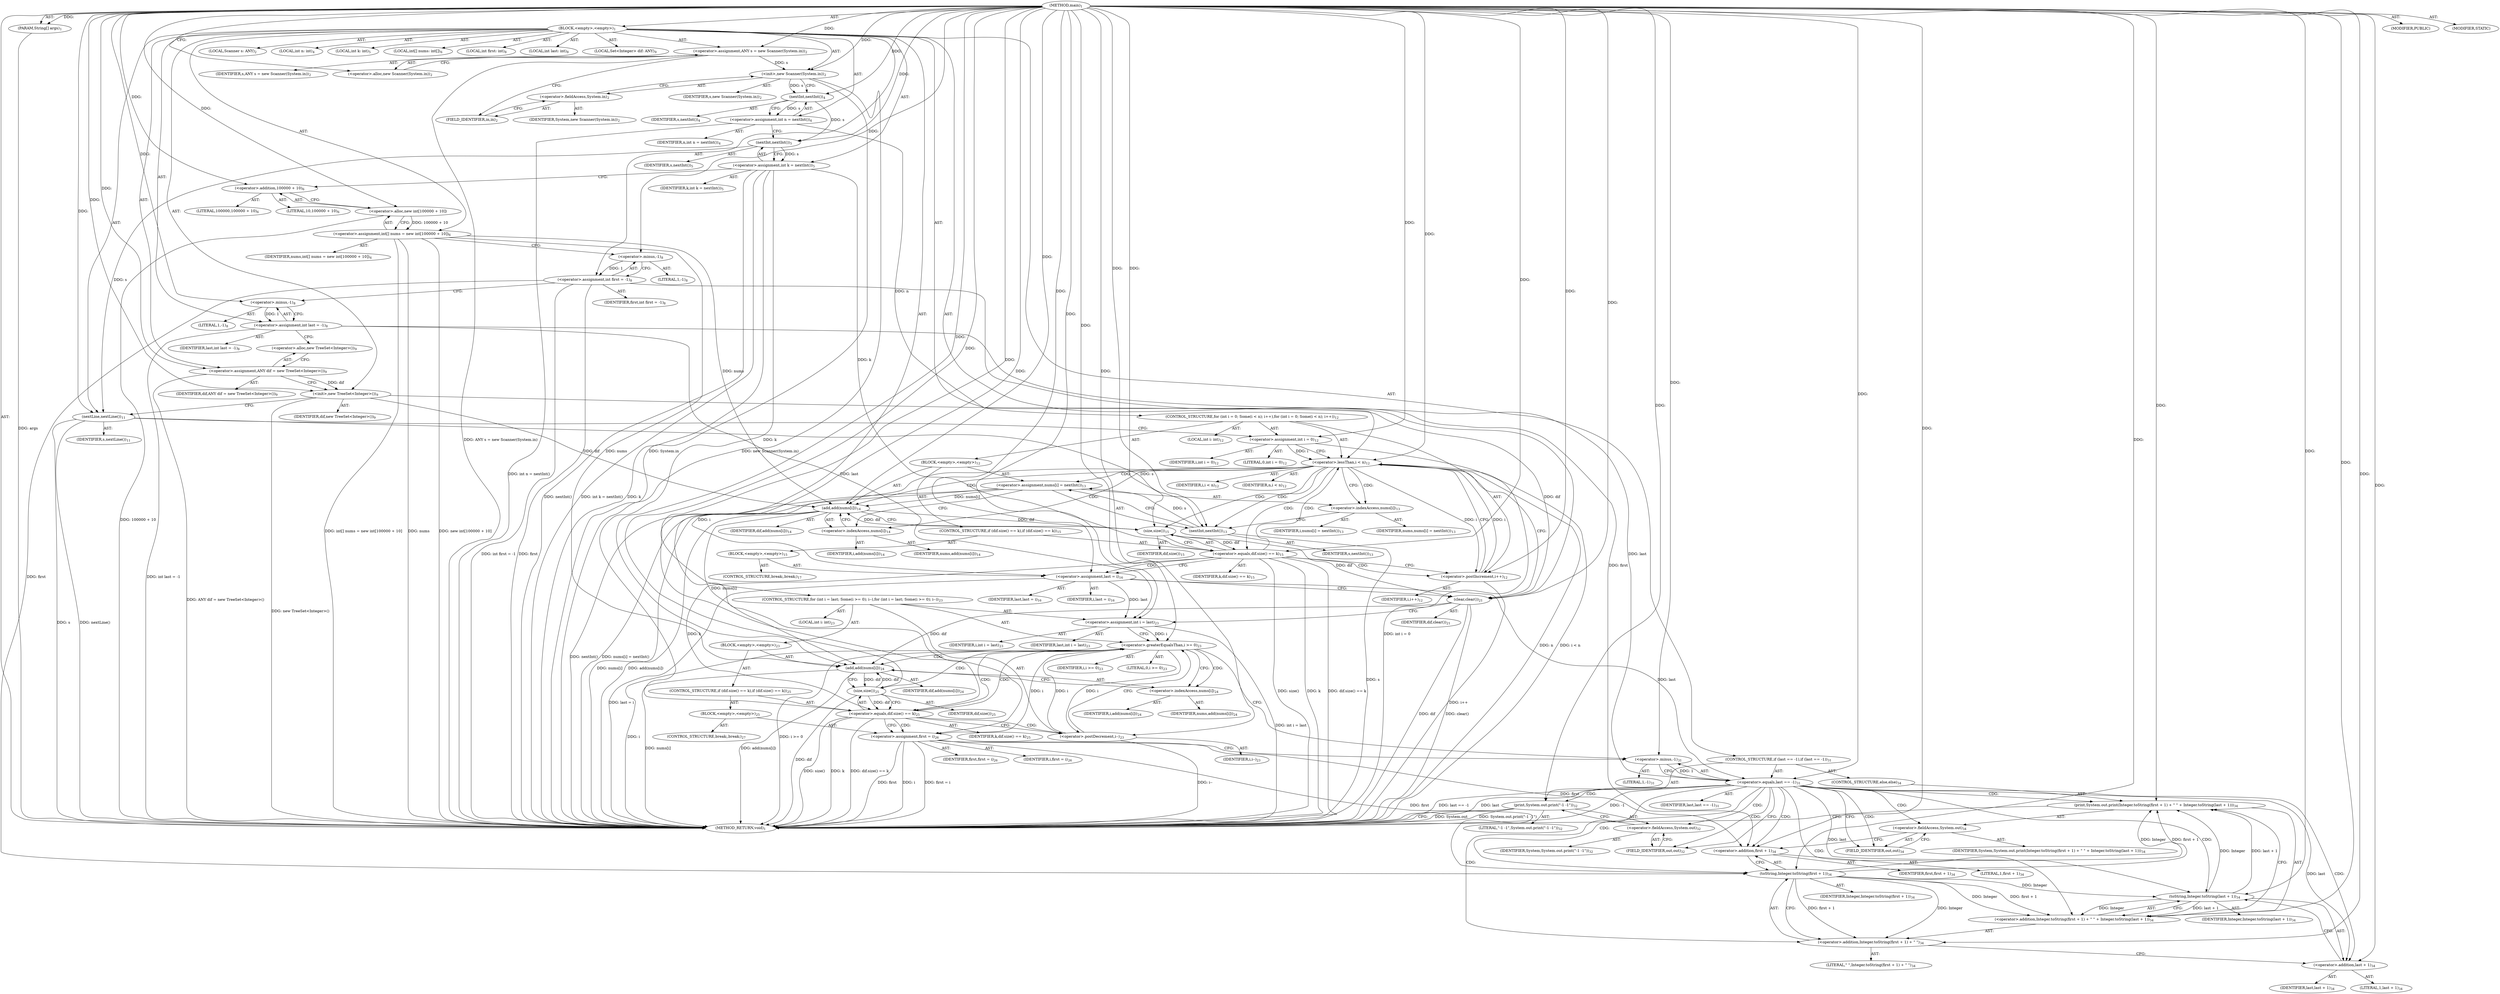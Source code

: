 digraph "main" {  
"21" [label = <(METHOD,main)<SUB>1</SUB>> ]
"22" [label = <(PARAM,String[] args)<SUB>1</SUB>> ]
"23" [label = <(BLOCK,&lt;empty&gt;,&lt;empty&gt;)<SUB>1</SUB>> ]
"4" [label = <(LOCAL,Scanner s: ANY)<SUB>2</SUB>> ]
"24" [label = <(&lt;operator&gt;.assignment,ANY s = new Scanner(System.in))<SUB>2</SUB>> ]
"25" [label = <(IDENTIFIER,s,ANY s = new Scanner(System.in))<SUB>2</SUB>> ]
"26" [label = <(&lt;operator&gt;.alloc,new Scanner(System.in))<SUB>2</SUB>> ]
"27" [label = <(&lt;init&gt;,new Scanner(System.in))<SUB>2</SUB>> ]
"3" [label = <(IDENTIFIER,s,new Scanner(System.in))<SUB>2</SUB>> ]
"28" [label = <(&lt;operator&gt;.fieldAccess,System.in)<SUB>2</SUB>> ]
"29" [label = <(IDENTIFIER,System,new Scanner(System.in))<SUB>2</SUB>> ]
"30" [label = <(FIELD_IDENTIFIER,in,in)<SUB>2</SUB>> ]
"31" [label = <(LOCAL,int n: int)<SUB>4</SUB>> ]
"32" [label = <(&lt;operator&gt;.assignment,int n = nextInt())<SUB>4</SUB>> ]
"33" [label = <(IDENTIFIER,n,int n = nextInt())<SUB>4</SUB>> ]
"34" [label = <(nextInt,nextInt())<SUB>4</SUB>> ]
"35" [label = <(IDENTIFIER,s,nextInt())<SUB>4</SUB>> ]
"36" [label = <(LOCAL,int k: int)<SUB>5</SUB>> ]
"37" [label = <(&lt;operator&gt;.assignment,int k = nextInt())<SUB>5</SUB>> ]
"38" [label = <(IDENTIFIER,k,int k = nextInt())<SUB>5</SUB>> ]
"39" [label = <(nextInt,nextInt())<SUB>5</SUB>> ]
"40" [label = <(IDENTIFIER,s,nextInt())<SUB>5</SUB>> ]
"41" [label = <(LOCAL,int[] nums: int[])<SUB>6</SUB>> ]
"42" [label = <(&lt;operator&gt;.assignment,int[] nums = new int[100000 + 10])<SUB>6</SUB>> ]
"43" [label = <(IDENTIFIER,nums,int[] nums = new int[100000 + 10])<SUB>6</SUB>> ]
"44" [label = <(&lt;operator&gt;.alloc,new int[100000 + 10])> ]
"45" [label = <(&lt;operator&gt;.addition,100000 + 10)<SUB>6</SUB>> ]
"46" [label = <(LITERAL,100000,100000 + 10)<SUB>6</SUB>> ]
"47" [label = <(LITERAL,10,100000 + 10)<SUB>6</SUB>> ]
"48" [label = <(LOCAL,int first: int)<SUB>8</SUB>> ]
"49" [label = <(LOCAL,int last: int)<SUB>8</SUB>> ]
"50" [label = <(&lt;operator&gt;.assignment,int first = -1)<SUB>8</SUB>> ]
"51" [label = <(IDENTIFIER,first,int first = -1)<SUB>8</SUB>> ]
"52" [label = <(&lt;operator&gt;.minus,-1)<SUB>8</SUB>> ]
"53" [label = <(LITERAL,1,-1)<SUB>8</SUB>> ]
"54" [label = <(&lt;operator&gt;.assignment,int last = -1)<SUB>8</SUB>> ]
"55" [label = <(IDENTIFIER,last,int last = -1)<SUB>8</SUB>> ]
"56" [label = <(&lt;operator&gt;.minus,-1)<SUB>8</SUB>> ]
"57" [label = <(LITERAL,1,-1)<SUB>8</SUB>> ]
"6" [label = <(LOCAL,Set&lt;Integer&gt; dif: ANY)<SUB>9</SUB>> ]
"58" [label = <(&lt;operator&gt;.assignment,ANY dif = new TreeSet&lt;Integer&gt;())<SUB>9</SUB>> ]
"59" [label = <(IDENTIFIER,dif,ANY dif = new TreeSet&lt;Integer&gt;())<SUB>9</SUB>> ]
"60" [label = <(&lt;operator&gt;.alloc,new TreeSet&lt;Integer&gt;())<SUB>9</SUB>> ]
"61" [label = <(&lt;init&gt;,new TreeSet&lt;Integer&gt;())<SUB>9</SUB>> ]
"5" [label = <(IDENTIFIER,dif,new TreeSet&lt;Integer&gt;())<SUB>9</SUB>> ]
"62" [label = <(nextLine,nextLine())<SUB>11</SUB>> ]
"63" [label = <(IDENTIFIER,s,nextLine())<SUB>11</SUB>> ]
"64" [label = <(CONTROL_STRUCTURE,for (int i = 0; Some(i &lt; n); i++),for (int i = 0; Some(i &lt; n); i++))<SUB>12</SUB>> ]
"65" [label = <(LOCAL,int i: int)<SUB>12</SUB>> ]
"66" [label = <(&lt;operator&gt;.assignment,int i = 0)<SUB>12</SUB>> ]
"67" [label = <(IDENTIFIER,i,int i = 0)<SUB>12</SUB>> ]
"68" [label = <(LITERAL,0,int i = 0)<SUB>12</SUB>> ]
"69" [label = <(&lt;operator&gt;.lessThan,i &lt; n)<SUB>12</SUB>> ]
"70" [label = <(IDENTIFIER,i,i &lt; n)<SUB>12</SUB>> ]
"71" [label = <(IDENTIFIER,n,i &lt; n)<SUB>12</SUB>> ]
"72" [label = <(&lt;operator&gt;.postIncrement,i++)<SUB>12</SUB>> ]
"73" [label = <(IDENTIFIER,i,i++)<SUB>12</SUB>> ]
"74" [label = <(BLOCK,&lt;empty&gt;,&lt;empty&gt;)<SUB>12</SUB>> ]
"75" [label = <(&lt;operator&gt;.assignment,nums[i] = nextInt())<SUB>13</SUB>> ]
"76" [label = <(&lt;operator&gt;.indexAccess,nums[i])<SUB>13</SUB>> ]
"77" [label = <(IDENTIFIER,nums,nums[i] = nextInt())<SUB>13</SUB>> ]
"78" [label = <(IDENTIFIER,i,nums[i] = nextInt())<SUB>13</SUB>> ]
"79" [label = <(nextInt,nextInt())<SUB>13</SUB>> ]
"80" [label = <(IDENTIFIER,s,nextInt())<SUB>13</SUB>> ]
"81" [label = <(add,add(nums[i]))<SUB>14</SUB>> ]
"82" [label = <(IDENTIFIER,dif,add(nums[i]))<SUB>14</SUB>> ]
"83" [label = <(&lt;operator&gt;.indexAccess,nums[i])<SUB>14</SUB>> ]
"84" [label = <(IDENTIFIER,nums,add(nums[i]))<SUB>14</SUB>> ]
"85" [label = <(IDENTIFIER,i,add(nums[i]))<SUB>14</SUB>> ]
"86" [label = <(CONTROL_STRUCTURE,if (dif.size() == k),if (dif.size() == k))<SUB>15</SUB>> ]
"87" [label = <(&lt;operator&gt;.equals,dif.size() == k)<SUB>15</SUB>> ]
"88" [label = <(size,size())<SUB>15</SUB>> ]
"89" [label = <(IDENTIFIER,dif,size())<SUB>15</SUB>> ]
"90" [label = <(IDENTIFIER,k,dif.size() == k)<SUB>15</SUB>> ]
"91" [label = <(BLOCK,&lt;empty&gt;,&lt;empty&gt;)<SUB>15</SUB>> ]
"92" [label = <(&lt;operator&gt;.assignment,last = i)<SUB>16</SUB>> ]
"93" [label = <(IDENTIFIER,last,last = i)<SUB>16</SUB>> ]
"94" [label = <(IDENTIFIER,i,last = i)<SUB>16</SUB>> ]
"95" [label = <(CONTROL_STRUCTURE,break;,break;)<SUB>17</SUB>> ]
"96" [label = <(clear,clear())<SUB>21</SUB>> ]
"97" [label = <(IDENTIFIER,dif,clear())<SUB>21</SUB>> ]
"98" [label = <(CONTROL_STRUCTURE,for (int i = last; Some(i &gt;= 0); i--),for (int i = last; Some(i &gt;= 0); i--))<SUB>23</SUB>> ]
"99" [label = <(LOCAL,int i: int)<SUB>23</SUB>> ]
"100" [label = <(&lt;operator&gt;.assignment,int i = last)<SUB>23</SUB>> ]
"101" [label = <(IDENTIFIER,i,int i = last)<SUB>23</SUB>> ]
"102" [label = <(IDENTIFIER,last,int i = last)<SUB>23</SUB>> ]
"103" [label = <(&lt;operator&gt;.greaterEqualsThan,i &gt;= 0)<SUB>23</SUB>> ]
"104" [label = <(IDENTIFIER,i,i &gt;= 0)<SUB>23</SUB>> ]
"105" [label = <(LITERAL,0,i &gt;= 0)<SUB>23</SUB>> ]
"106" [label = <(&lt;operator&gt;.postDecrement,i--)<SUB>23</SUB>> ]
"107" [label = <(IDENTIFIER,i,i--)<SUB>23</SUB>> ]
"108" [label = <(BLOCK,&lt;empty&gt;,&lt;empty&gt;)<SUB>23</SUB>> ]
"109" [label = <(add,add(nums[i]))<SUB>24</SUB>> ]
"110" [label = <(IDENTIFIER,dif,add(nums[i]))<SUB>24</SUB>> ]
"111" [label = <(&lt;operator&gt;.indexAccess,nums[i])<SUB>24</SUB>> ]
"112" [label = <(IDENTIFIER,nums,add(nums[i]))<SUB>24</SUB>> ]
"113" [label = <(IDENTIFIER,i,add(nums[i]))<SUB>24</SUB>> ]
"114" [label = <(CONTROL_STRUCTURE,if (dif.size() == k),if (dif.size() == k))<SUB>25</SUB>> ]
"115" [label = <(&lt;operator&gt;.equals,dif.size() == k)<SUB>25</SUB>> ]
"116" [label = <(size,size())<SUB>25</SUB>> ]
"117" [label = <(IDENTIFIER,dif,size())<SUB>25</SUB>> ]
"118" [label = <(IDENTIFIER,k,dif.size() == k)<SUB>25</SUB>> ]
"119" [label = <(BLOCK,&lt;empty&gt;,&lt;empty&gt;)<SUB>25</SUB>> ]
"120" [label = <(&lt;operator&gt;.assignment,first = i)<SUB>26</SUB>> ]
"121" [label = <(IDENTIFIER,first,first = i)<SUB>26</SUB>> ]
"122" [label = <(IDENTIFIER,i,first = i)<SUB>26</SUB>> ]
"123" [label = <(CONTROL_STRUCTURE,break;,break;)<SUB>27</SUB>> ]
"124" [label = <(CONTROL_STRUCTURE,if (last == -1),if (last == -1))<SUB>31</SUB>> ]
"125" [label = <(&lt;operator&gt;.equals,last == -1)<SUB>31</SUB>> ]
"126" [label = <(IDENTIFIER,last,last == -1)<SUB>31</SUB>> ]
"127" [label = <(&lt;operator&gt;.minus,-1)<SUB>31</SUB>> ]
"128" [label = <(LITERAL,1,-1)<SUB>31</SUB>> ]
"129" [label = <(print,System.out.print(&quot;-1 -1&quot;))<SUB>32</SUB>> ]
"130" [label = <(&lt;operator&gt;.fieldAccess,System.out)<SUB>32</SUB>> ]
"131" [label = <(IDENTIFIER,System,System.out.print(&quot;-1 -1&quot;))<SUB>32</SUB>> ]
"132" [label = <(FIELD_IDENTIFIER,out,out)<SUB>32</SUB>> ]
"133" [label = <(LITERAL,&quot;-1 -1&quot;,System.out.print(&quot;-1 -1&quot;))<SUB>32</SUB>> ]
"134" [label = <(CONTROL_STRUCTURE,else,else)<SUB>34</SUB>> ]
"135" [label = <(print,System.out.print(Integer.toString(first + 1) + &quot; &quot; + Integer.toString(last + 1)))<SUB>34</SUB>> ]
"136" [label = <(&lt;operator&gt;.fieldAccess,System.out)<SUB>34</SUB>> ]
"137" [label = <(IDENTIFIER,System,System.out.print(Integer.toString(first + 1) + &quot; &quot; + Integer.toString(last + 1)))<SUB>34</SUB>> ]
"138" [label = <(FIELD_IDENTIFIER,out,out)<SUB>34</SUB>> ]
"139" [label = <(&lt;operator&gt;.addition,Integer.toString(first + 1) + &quot; &quot; + Integer.toString(last + 1))<SUB>34</SUB>> ]
"140" [label = <(&lt;operator&gt;.addition,Integer.toString(first + 1) + &quot; &quot;)<SUB>34</SUB>> ]
"141" [label = <(toString,Integer.toString(first + 1))<SUB>34</SUB>> ]
"142" [label = <(IDENTIFIER,Integer,Integer.toString(first + 1))<SUB>34</SUB>> ]
"143" [label = <(&lt;operator&gt;.addition,first + 1)<SUB>34</SUB>> ]
"144" [label = <(IDENTIFIER,first,first + 1)<SUB>34</SUB>> ]
"145" [label = <(LITERAL,1,first + 1)<SUB>34</SUB>> ]
"146" [label = <(LITERAL,&quot; &quot;,Integer.toString(first + 1) + &quot; &quot;)<SUB>34</SUB>> ]
"147" [label = <(toString,Integer.toString(last + 1))<SUB>34</SUB>> ]
"148" [label = <(IDENTIFIER,Integer,Integer.toString(last + 1))<SUB>34</SUB>> ]
"149" [label = <(&lt;operator&gt;.addition,last + 1)<SUB>34</SUB>> ]
"150" [label = <(IDENTIFIER,last,last + 1)<SUB>34</SUB>> ]
"151" [label = <(LITERAL,1,last + 1)<SUB>34</SUB>> ]
"152" [label = <(MODIFIER,PUBLIC)> ]
"153" [label = <(MODIFIER,STATIC)> ]
"154" [label = <(METHOD_RETURN,void)<SUB>1</SUB>> ]
  "21" -> "22"  [ label = "AST: "] 
  "21" -> "23"  [ label = "AST: "] 
  "21" -> "152"  [ label = "AST: "] 
  "21" -> "153"  [ label = "AST: "] 
  "21" -> "154"  [ label = "AST: "] 
  "23" -> "4"  [ label = "AST: "] 
  "23" -> "24"  [ label = "AST: "] 
  "23" -> "27"  [ label = "AST: "] 
  "23" -> "31"  [ label = "AST: "] 
  "23" -> "32"  [ label = "AST: "] 
  "23" -> "36"  [ label = "AST: "] 
  "23" -> "37"  [ label = "AST: "] 
  "23" -> "41"  [ label = "AST: "] 
  "23" -> "42"  [ label = "AST: "] 
  "23" -> "48"  [ label = "AST: "] 
  "23" -> "49"  [ label = "AST: "] 
  "23" -> "50"  [ label = "AST: "] 
  "23" -> "54"  [ label = "AST: "] 
  "23" -> "6"  [ label = "AST: "] 
  "23" -> "58"  [ label = "AST: "] 
  "23" -> "61"  [ label = "AST: "] 
  "23" -> "62"  [ label = "AST: "] 
  "23" -> "64"  [ label = "AST: "] 
  "23" -> "96"  [ label = "AST: "] 
  "23" -> "98"  [ label = "AST: "] 
  "23" -> "124"  [ label = "AST: "] 
  "24" -> "25"  [ label = "AST: "] 
  "24" -> "26"  [ label = "AST: "] 
  "27" -> "3"  [ label = "AST: "] 
  "27" -> "28"  [ label = "AST: "] 
  "28" -> "29"  [ label = "AST: "] 
  "28" -> "30"  [ label = "AST: "] 
  "32" -> "33"  [ label = "AST: "] 
  "32" -> "34"  [ label = "AST: "] 
  "34" -> "35"  [ label = "AST: "] 
  "37" -> "38"  [ label = "AST: "] 
  "37" -> "39"  [ label = "AST: "] 
  "39" -> "40"  [ label = "AST: "] 
  "42" -> "43"  [ label = "AST: "] 
  "42" -> "44"  [ label = "AST: "] 
  "44" -> "45"  [ label = "AST: "] 
  "45" -> "46"  [ label = "AST: "] 
  "45" -> "47"  [ label = "AST: "] 
  "50" -> "51"  [ label = "AST: "] 
  "50" -> "52"  [ label = "AST: "] 
  "52" -> "53"  [ label = "AST: "] 
  "54" -> "55"  [ label = "AST: "] 
  "54" -> "56"  [ label = "AST: "] 
  "56" -> "57"  [ label = "AST: "] 
  "58" -> "59"  [ label = "AST: "] 
  "58" -> "60"  [ label = "AST: "] 
  "61" -> "5"  [ label = "AST: "] 
  "62" -> "63"  [ label = "AST: "] 
  "64" -> "65"  [ label = "AST: "] 
  "64" -> "66"  [ label = "AST: "] 
  "64" -> "69"  [ label = "AST: "] 
  "64" -> "72"  [ label = "AST: "] 
  "64" -> "74"  [ label = "AST: "] 
  "66" -> "67"  [ label = "AST: "] 
  "66" -> "68"  [ label = "AST: "] 
  "69" -> "70"  [ label = "AST: "] 
  "69" -> "71"  [ label = "AST: "] 
  "72" -> "73"  [ label = "AST: "] 
  "74" -> "75"  [ label = "AST: "] 
  "74" -> "81"  [ label = "AST: "] 
  "74" -> "86"  [ label = "AST: "] 
  "75" -> "76"  [ label = "AST: "] 
  "75" -> "79"  [ label = "AST: "] 
  "76" -> "77"  [ label = "AST: "] 
  "76" -> "78"  [ label = "AST: "] 
  "79" -> "80"  [ label = "AST: "] 
  "81" -> "82"  [ label = "AST: "] 
  "81" -> "83"  [ label = "AST: "] 
  "83" -> "84"  [ label = "AST: "] 
  "83" -> "85"  [ label = "AST: "] 
  "86" -> "87"  [ label = "AST: "] 
  "86" -> "91"  [ label = "AST: "] 
  "87" -> "88"  [ label = "AST: "] 
  "87" -> "90"  [ label = "AST: "] 
  "88" -> "89"  [ label = "AST: "] 
  "91" -> "92"  [ label = "AST: "] 
  "91" -> "95"  [ label = "AST: "] 
  "92" -> "93"  [ label = "AST: "] 
  "92" -> "94"  [ label = "AST: "] 
  "96" -> "97"  [ label = "AST: "] 
  "98" -> "99"  [ label = "AST: "] 
  "98" -> "100"  [ label = "AST: "] 
  "98" -> "103"  [ label = "AST: "] 
  "98" -> "106"  [ label = "AST: "] 
  "98" -> "108"  [ label = "AST: "] 
  "100" -> "101"  [ label = "AST: "] 
  "100" -> "102"  [ label = "AST: "] 
  "103" -> "104"  [ label = "AST: "] 
  "103" -> "105"  [ label = "AST: "] 
  "106" -> "107"  [ label = "AST: "] 
  "108" -> "109"  [ label = "AST: "] 
  "108" -> "114"  [ label = "AST: "] 
  "109" -> "110"  [ label = "AST: "] 
  "109" -> "111"  [ label = "AST: "] 
  "111" -> "112"  [ label = "AST: "] 
  "111" -> "113"  [ label = "AST: "] 
  "114" -> "115"  [ label = "AST: "] 
  "114" -> "119"  [ label = "AST: "] 
  "115" -> "116"  [ label = "AST: "] 
  "115" -> "118"  [ label = "AST: "] 
  "116" -> "117"  [ label = "AST: "] 
  "119" -> "120"  [ label = "AST: "] 
  "119" -> "123"  [ label = "AST: "] 
  "120" -> "121"  [ label = "AST: "] 
  "120" -> "122"  [ label = "AST: "] 
  "124" -> "125"  [ label = "AST: "] 
  "124" -> "129"  [ label = "AST: "] 
  "124" -> "134"  [ label = "AST: "] 
  "125" -> "126"  [ label = "AST: "] 
  "125" -> "127"  [ label = "AST: "] 
  "127" -> "128"  [ label = "AST: "] 
  "129" -> "130"  [ label = "AST: "] 
  "129" -> "133"  [ label = "AST: "] 
  "130" -> "131"  [ label = "AST: "] 
  "130" -> "132"  [ label = "AST: "] 
  "134" -> "135"  [ label = "AST: "] 
  "135" -> "136"  [ label = "AST: "] 
  "135" -> "139"  [ label = "AST: "] 
  "136" -> "137"  [ label = "AST: "] 
  "136" -> "138"  [ label = "AST: "] 
  "139" -> "140"  [ label = "AST: "] 
  "139" -> "147"  [ label = "AST: "] 
  "140" -> "141"  [ label = "AST: "] 
  "140" -> "146"  [ label = "AST: "] 
  "141" -> "142"  [ label = "AST: "] 
  "141" -> "143"  [ label = "AST: "] 
  "143" -> "144"  [ label = "AST: "] 
  "143" -> "145"  [ label = "AST: "] 
  "147" -> "148"  [ label = "AST: "] 
  "147" -> "149"  [ label = "AST: "] 
  "149" -> "150"  [ label = "AST: "] 
  "149" -> "151"  [ label = "AST: "] 
  "24" -> "30"  [ label = "CFG: "] 
  "27" -> "34"  [ label = "CFG: "] 
  "32" -> "39"  [ label = "CFG: "] 
  "37" -> "45"  [ label = "CFG: "] 
  "42" -> "52"  [ label = "CFG: "] 
  "50" -> "56"  [ label = "CFG: "] 
  "54" -> "60"  [ label = "CFG: "] 
  "58" -> "61"  [ label = "CFG: "] 
  "61" -> "62"  [ label = "CFG: "] 
  "62" -> "66"  [ label = "CFG: "] 
  "96" -> "100"  [ label = "CFG: "] 
  "26" -> "24"  [ label = "CFG: "] 
  "28" -> "27"  [ label = "CFG: "] 
  "34" -> "32"  [ label = "CFG: "] 
  "39" -> "37"  [ label = "CFG: "] 
  "44" -> "42"  [ label = "CFG: "] 
  "52" -> "50"  [ label = "CFG: "] 
  "56" -> "54"  [ label = "CFG: "] 
  "60" -> "58"  [ label = "CFG: "] 
  "66" -> "69"  [ label = "CFG: "] 
  "69" -> "76"  [ label = "CFG: "] 
  "69" -> "96"  [ label = "CFG: "] 
  "72" -> "69"  [ label = "CFG: "] 
  "100" -> "103"  [ label = "CFG: "] 
  "103" -> "111"  [ label = "CFG: "] 
  "103" -> "127"  [ label = "CFG: "] 
  "106" -> "103"  [ label = "CFG: "] 
  "125" -> "132"  [ label = "CFG: "] 
  "125" -> "138"  [ label = "CFG: "] 
  "129" -> "154"  [ label = "CFG: "] 
  "30" -> "28"  [ label = "CFG: "] 
  "45" -> "44"  [ label = "CFG: "] 
  "75" -> "83"  [ label = "CFG: "] 
  "81" -> "88"  [ label = "CFG: "] 
  "109" -> "116"  [ label = "CFG: "] 
  "127" -> "125"  [ label = "CFG: "] 
  "130" -> "129"  [ label = "CFG: "] 
  "135" -> "154"  [ label = "CFG: "] 
  "76" -> "79"  [ label = "CFG: "] 
  "79" -> "75"  [ label = "CFG: "] 
  "83" -> "81"  [ label = "CFG: "] 
  "87" -> "92"  [ label = "CFG: "] 
  "87" -> "72"  [ label = "CFG: "] 
  "111" -> "109"  [ label = "CFG: "] 
  "115" -> "120"  [ label = "CFG: "] 
  "115" -> "106"  [ label = "CFG: "] 
  "132" -> "130"  [ label = "CFG: "] 
  "136" -> "143"  [ label = "CFG: "] 
  "139" -> "135"  [ label = "CFG: "] 
  "88" -> "87"  [ label = "CFG: "] 
  "92" -> "96"  [ label = "CFG: "] 
  "116" -> "115"  [ label = "CFG: "] 
  "120" -> "127"  [ label = "CFG: "] 
  "138" -> "136"  [ label = "CFG: "] 
  "140" -> "149"  [ label = "CFG: "] 
  "147" -> "139"  [ label = "CFG: "] 
  "141" -> "140"  [ label = "CFG: "] 
  "149" -> "147"  [ label = "CFG: "] 
  "143" -> "141"  [ label = "CFG: "] 
  "21" -> "26"  [ label = "CFG: "] 
  "22" -> "154"  [ label = "DDG: args"] 
  "24" -> "154"  [ label = "DDG: ANY s = new Scanner(System.in)"] 
  "27" -> "154"  [ label = "DDG: System.in"] 
  "27" -> "154"  [ label = "DDG: new Scanner(System.in)"] 
  "32" -> "154"  [ label = "DDG: int n = nextInt()"] 
  "37" -> "154"  [ label = "DDG: k"] 
  "37" -> "154"  [ label = "DDG: nextInt()"] 
  "37" -> "154"  [ label = "DDG: int k = nextInt()"] 
  "42" -> "154"  [ label = "DDG: nums"] 
  "44" -> "154"  [ label = "DDG: 100000 + 10"] 
  "42" -> "154"  [ label = "DDG: new int[100000 + 10]"] 
  "42" -> "154"  [ label = "DDG: int[] nums = new int[100000 + 10]"] 
  "50" -> "154"  [ label = "DDG: first"] 
  "50" -> "154"  [ label = "DDG: int first = -1"] 
  "54" -> "154"  [ label = "DDG: int last = -1"] 
  "58" -> "154"  [ label = "DDG: ANY dif = new TreeSet&lt;Integer&gt;()"] 
  "61" -> "154"  [ label = "DDG: new TreeSet&lt;Integer&gt;()"] 
  "62" -> "154"  [ label = "DDG: s"] 
  "62" -> "154"  [ label = "DDG: nextLine()"] 
  "66" -> "154"  [ label = "DDG: int i = 0"] 
  "69" -> "154"  [ label = "DDG: n"] 
  "69" -> "154"  [ label = "DDG: i &lt; n"] 
  "79" -> "154"  [ label = "DDG: s"] 
  "75" -> "154"  [ label = "DDG: nextInt()"] 
  "75" -> "154"  [ label = "DDG: nums[i] = nextInt()"] 
  "81" -> "154"  [ label = "DDG: nums[i]"] 
  "81" -> "154"  [ label = "DDG: add(nums[i])"] 
  "87" -> "154"  [ label = "DDG: size()"] 
  "87" -> "154"  [ label = "DDG: k"] 
  "87" -> "154"  [ label = "DDG: dif.size() == k"] 
  "72" -> "154"  [ label = "DDG: i++"] 
  "92" -> "154"  [ label = "DDG: last = i"] 
  "96" -> "154"  [ label = "DDG: dif"] 
  "96" -> "154"  [ label = "DDG: clear()"] 
  "100" -> "154"  [ label = "DDG: int i = last"] 
  "103" -> "154"  [ label = "DDG: i"] 
  "103" -> "154"  [ label = "DDG: i &gt;= 0"] 
  "109" -> "154"  [ label = "DDG: nums[i]"] 
  "109" -> "154"  [ label = "DDG: add(nums[i])"] 
  "116" -> "154"  [ label = "DDG: dif"] 
  "115" -> "154"  [ label = "DDG: size()"] 
  "115" -> "154"  [ label = "DDG: k"] 
  "115" -> "154"  [ label = "DDG: dif.size() == k"] 
  "106" -> "154"  [ label = "DDG: i--"] 
  "120" -> "154"  [ label = "DDG: first"] 
  "120" -> "154"  [ label = "DDG: i"] 
  "120" -> "154"  [ label = "DDG: first = i"] 
  "125" -> "154"  [ label = "DDG: last"] 
  "125" -> "154"  [ label = "DDG: -1"] 
  "125" -> "154"  [ label = "DDG: last == -1"] 
  "129" -> "154"  [ label = "DDG: System.out"] 
  "129" -> "154"  [ label = "DDG: System.out.print(&quot;-1 -1&quot;)"] 
  "21" -> "22"  [ label = "DDG: "] 
  "21" -> "24"  [ label = "DDG: "] 
  "34" -> "32"  [ label = "DDG: s"] 
  "39" -> "37"  [ label = "DDG: s"] 
  "44" -> "42"  [ label = "DDG: 100000 + 10"] 
  "52" -> "50"  [ label = "DDG: 1"] 
  "56" -> "54"  [ label = "DDG: 1"] 
  "21" -> "58"  [ label = "DDG: "] 
  "24" -> "27"  [ label = "DDG: s"] 
  "21" -> "27"  [ label = "DDG: "] 
  "58" -> "61"  [ label = "DDG: dif"] 
  "21" -> "61"  [ label = "DDG: "] 
  "39" -> "62"  [ label = "DDG: s"] 
  "21" -> "62"  [ label = "DDG: "] 
  "21" -> "66"  [ label = "DDG: "] 
  "61" -> "96"  [ label = "DDG: dif"] 
  "88" -> "96"  [ label = "DDG: dif"] 
  "21" -> "96"  [ label = "DDG: "] 
  "54" -> "100"  [ label = "DDG: last"] 
  "92" -> "100"  [ label = "DDG: last"] 
  "21" -> "100"  [ label = "DDG: "] 
  "27" -> "34"  [ label = "DDG: s"] 
  "21" -> "34"  [ label = "DDG: "] 
  "34" -> "39"  [ label = "DDG: s"] 
  "21" -> "39"  [ label = "DDG: "] 
  "21" -> "44"  [ label = "DDG: "] 
  "21" -> "52"  [ label = "DDG: "] 
  "21" -> "56"  [ label = "DDG: "] 
  "66" -> "69"  [ label = "DDG: i"] 
  "72" -> "69"  [ label = "DDG: i"] 
  "21" -> "69"  [ label = "DDG: "] 
  "32" -> "69"  [ label = "DDG: n"] 
  "69" -> "72"  [ label = "DDG: i"] 
  "21" -> "72"  [ label = "DDG: "] 
  "79" -> "75"  [ label = "DDG: s"] 
  "100" -> "103"  [ label = "DDG: i"] 
  "106" -> "103"  [ label = "DDG: i"] 
  "21" -> "103"  [ label = "DDG: "] 
  "103" -> "106"  [ label = "DDG: i"] 
  "21" -> "106"  [ label = "DDG: "] 
  "21" -> "125"  [ label = "DDG: "] 
  "54" -> "125"  [ label = "DDG: last"] 
  "92" -> "125"  [ label = "DDG: last"] 
  "127" -> "125"  [ label = "DDG: 1"] 
  "21" -> "129"  [ label = "DDG: "] 
  "21" -> "45"  [ label = "DDG: "] 
  "61" -> "81"  [ label = "DDG: dif"] 
  "88" -> "81"  [ label = "DDG: dif"] 
  "21" -> "81"  [ label = "DDG: "] 
  "42" -> "81"  [ label = "DDG: nums"] 
  "75" -> "81"  [ label = "DDG: nums[i]"] 
  "96" -> "109"  [ label = "DDG: dif"] 
  "116" -> "109"  [ label = "DDG: dif"] 
  "21" -> "109"  [ label = "DDG: "] 
  "42" -> "109"  [ label = "DDG: nums"] 
  "81" -> "109"  [ label = "DDG: nums[i]"] 
  "21" -> "127"  [ label = "DDG: "] 
  "141" -> "135"  [ label = "DDG: Integer"] 
  "141" -> "135"  [ label = "DDG: first + 1"] 
  "21" -> "135"  [ label = "DDG: "] 
  "147" -> "135"  [ label = "DDG: Integer"] 
  "147" -> "135"  [ label = "DDG: last + 1"] 
  "62" -> "79"  [ label = "DDG: s"] 
  "21" -> "79"  [ label = "DDG: "] 
  "88" -> "87"  [ label = "DDG: dif"] 
  "37" -> "87"  [ label = "DDG: k"] 
  "21" -> "87"  [ label = "DDG: "] 
  "69" -> "92"  [ label = "DDG: i"] 
  "21" -> "92"  [ label = "DDG: "] 
  "116" -> "115"  [ label = "DDG: dif"] 
  "37" -> "115"  [ label = "DDG: k"] 
  "87" -> "115"  [ label = "DDG: k"] 
  "21" -> "115"  [ label = "DDG: "] 
  "103" -> "120"  [ label = "DDG: i"] 
  "21" -> "120"  [ label = "DDG: "] 
  "141" -> "139"  [ label = "DDG: Integer"] 
  "141" -> "139"  [ label = "DDG: first + 1"] 
  "21" -> "139"  [ label = "DDG: "] 
  "147" -> "139"  [ label = "DDG: Integer"] 
  "147" -> "139"  [ label = "DDG: last + 1"] 
  "81" -> "88"  [ label = "DDG: dif"] 
  "21" -> "88"  [ label = "DDG: "] 
  "109" -> "116"  [ label = "DDG: dif"] 
  "21" -> "116"  [ label = "DDG: "] 
  "141" -> "140"  [ label = "DDG: Integer"] 
  "141" -> "140"  [ label = "DDG: first + 1"] 
  "21" -> "140"  [ label = "DDG: "] 
  "141" -> "147"  [ label = "DDG: Integer"] 
  "21" -> "147"  [ label = "DDG: "] 
  "125" -> "147"  [ label = "DDG: last"] 
  "21" -> "141"  [ label = "DDG: "] 
  "50" -> "141"  [ label = "DDG: first"] 
  "120" -> "141"  [ label = "DDG: first"] 
  "125" -> "149"  [ label = "DDG: last"] 
  "21" -> "149"  [ label = "DDG: "] 
  "50" -> "143"  [ label = "DDG: first"] 
  "120" -> "143"  [ label = "DDG: first"] 
  "21" -> "143"  [ label = "DDG: "] 
  "69" -> "75"  [ label = "CDG: "] 
  "69" -> "81"  [ label = "CDG: "] 
  "69" -> "76"  [ label = "CDG: "] 
  "69" -> "87"  [ label = "CDG: "] 
  "69" -> "79"  [ label = "CDG: "] 
  "69" -> "83"  [ label = "CDG: "] 
  "69" -> "88"  [ label = "CDG: "] 
  "103" -> "115"  [ label = "CDG: "] 
  "103" -> "116"  [ label = "CDG: "] 
  "103" -> "111"  [ label = "CDG: "] 
  "103" -> "109"  [ label = "CDG: "] 
  "125" -> "141"  [ label = "CDG: "] 
  "125" -> "136"  [ label = "CDG: "] 
  "125" -> "149"  [ label = "CDG: "] 
  "125" -> "132"  [ label = "CDG: "] 
  "125" -> "129"  [ label = "CDG: "] 
  "125" -> "138"  [ label = "CDG: "] 
  "125" -> "140"  [ label = "CDG: "] 
  "125" -> "143"  [ label = "CDG: "] 
  "125" -> "130"  [ label = "CDG: "] 
  "125" -> "147"  [ label = "CDG: "] 
  "125" -> "135"  [ label = "CDG: "] 
  "125" -> "139"  [ label = "CDG: "] 
  "87" -> "72"  [ label = "CDG: "] 
  "87" -> "69"  [ label = "CDG: "] 
  "87" -> "92"  [ label = "CDG: "] 
  "115" -> "120"  [ label = "CDG: "] 
  "115" -> "103"  [ label = "CDG: "] 
  "115" -> "106"  [ label = "CDG: "] 
}
